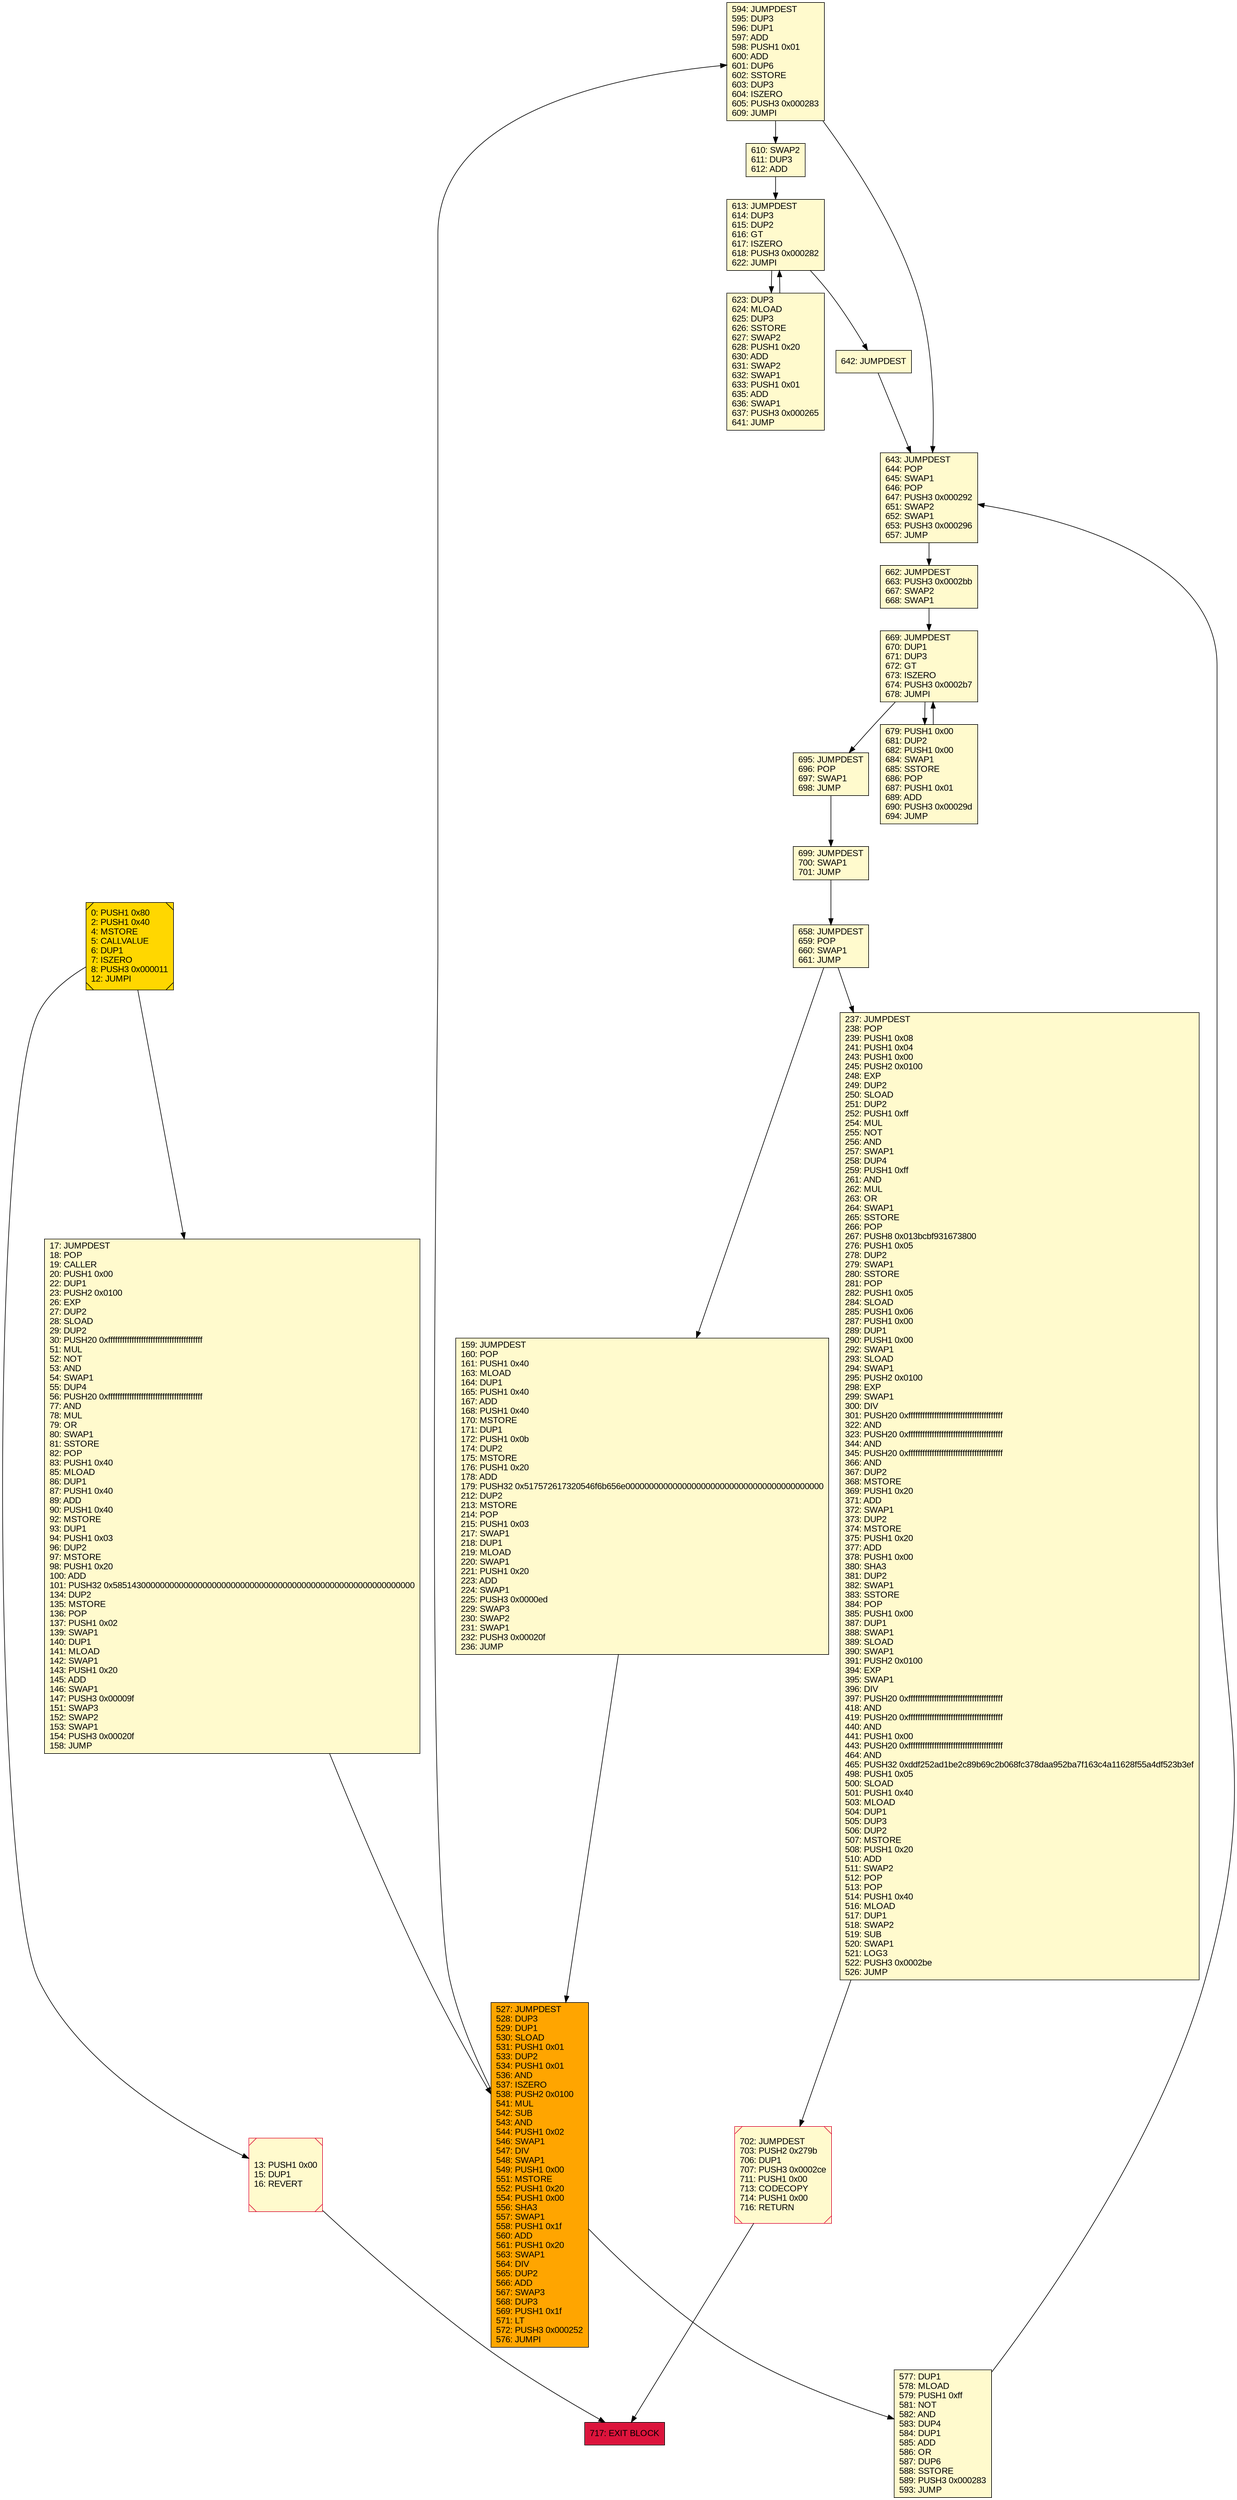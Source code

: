 digraph G {
bgcolor=transparent rankdir=UD;
node [shape=box style=filled color=black fillcolor=white fontname=arial fontcolor=black];
594 [label="594: JUMPDEST\l595: DUP3\l596: DUP1\l597: ADD\l598: PUSH1 0x01\l600: ADD\l601: DUP6\l602: SSTORE\l603: DUP3\l604: ISZERO\l605: PUSH3 0x000283\l609: JUMPI\l" fillcolor=lemonchiffon ];
237 [label="237: JUMPDEST\l238: POP\l239: PUSH1 0x08\l241: PUSH1 0x04\l243: PUSH1 0x00\l245: PUSH2 0x0100\l248: EXP\l249: DUP2\l250: SLOAD\l251: DUP2\l252: PUSH1 0xff\l254: MUL\l255: NOT\l256: AND\l257: SWAP1\l258: DUP4\l259: PUSH1 0xff\l261: AND\l262: MUL\l263: OR\l264: SWAP1\l265: SSTORE\l266: POP\l267: PUSH8 0x013bcbf931673800\l276: PUSH1 0x05\l278: DUP2\l279: SWAP1\l280: SSTORE\l281: POP\l282: PUSH1 0x05\l284: SLOAD\l285: PUSH1 0x06\l287: PUSH1 0x00\l289: DUP1\l290: PUSH1 0x00\l292: SWAP1\l293: SLOAD\l294: SWAP1\l295: PUSH2 0x0100\l298: EXP\l299: SWAP1\l300: DIV\l301: PUSH20 0xffffffffffffffffffffffffffffffffffffffff\l322: AND\l323: PUSH20 0xffffffffffffffffffffffffffffffffffffffff\l344: AND\l345: PUSH20 0xffffffffffffffffffffffffffffffffffffffff\l366: AND\l367: DUP2\l368: MSTORE\l369: PUSH1 0x20\l371: ADD\l372: SWAP1\l373: DUP2\l374: MSTORE\l375: PUSH1 0x20\l377: ADD\l378: PUSH1 0x00\l380: SHA3\l381: DUP2\l382: SWAP1\l383: SSTORE\l384: POP\l385: PUSH1 0x00\l387: DUP1\l388: SWAP1\l389: SLOAD\l390: SWAP1\l391: PUSH2 0x0100\l394: EXP\l395: SWAP1\l396: DIV\l397: PUSH20 0xffffffffffffffffffffffffffffffffffffffff\l418: AND\l419: PUSH20 0xffffffffffffffffffffffffffffffffffffffff\l440: AND\l441: PUSH1 0x00\l443: PUSH20 0xffffffffffffffffffffffffffffffffffffffff\l464: AND\l465: PUSH32 0xddf252ad1be2c89b69c2b068fc378daa952ba7f163c4a11628f55a4df523b3ef\l498: PUSH1 0x05\l500: SLOAD\l501: PUSH1 0x40\l503: MLOAD\l504: DUP1\l505: DUP3\l506: DUP2\l507: MSTORE\l508: PUSH1 0x20\l510: ADD\l511: SWAP2\l512: POP\l513: POP\l514: PUSH1 0x40\l516: MLOAD\l517: DUP1\l518: SWAP2\l519: SUB\l520: SWAP1\l521: LOG3\l522: PUSH3 0x0002be\l526: JUMP\l" fillcolor=lemonchiffon ];
610 [label="610: SWAP2\l611: DUP3\l612: ADD\l" fillcolor=lemonchiffon ];
658 [label="658: JUMPDEST\l659: POP\l660: SWAP1\l661: JUMP\l" fillcolor=lemonchiffon ];
613 [label="613: JUMPDEST\l614: DUP3\l615: DUP2\l616: GT\l617: ISZERO\l618: PUSH3 0x000282\l622: JUMPI\l" fillcolor=lemonchiffon ];
527 [label="527: JUMPDEST\l528: DUP3\l529: DUP1\l530: SLOAD\l531: PUSH1 0x01\l533: DUP2\l534: PUSH1 0x01\l536: AND\l537: ISZERO\l538: PUSH2 0x0100\l541: MUL\l542: SUB\l543: AND\l544: PUSH1 0x02\l546: SWAP1\l547: DIV\l548: SWAP1\l549: PUSH1 0x00\l551: MSTORE\l552: PUSH1 0x20\l554: PUSH1 0x00\l556: SHA3\l557: SWAP1\l558: PUSH1 0x1f\l560: ADD\l561: PUSH1 0x20\l563: SWAP1\l564: DIV\l565: DUP2\l566: ADD\l567: SWAP3\l568: DUP3\l569: PUSH1 0x1f\l571: LT\l572: PUSH3 0x000252\l576: JUMPI\l" fillcolor=orange ];
695 [label="695: JUMPDEST\l696: POP\l697: SWAP1\l698: JUMP\l" fillcolor=lemonchiffon ];
17 [label="17: JUMPDEST\l18: POP\l19: CALLER\l20: PUSH1 0x00\l22: DUP1\l23: PUSH2 0x0100\l26: EXP\l27: DUP2\l28: SLOAD\l29: DUP2\l30: PUSH20 0xffffffffffffffffffffffffffffffffffffffff\l51: MUL\l52: NOT\l53: AND\l54: SWAP1\l55: DUP4\l56: PUSH20 0xffffffffffffffffffffffffffffffffffffffff\l77: AND\l78: MUL\l79: OR\l80: SWAP1\l81: SSTORE\l82: POP\l83: PUSH1 0x40\l85: MLOAD\l86: DUP1\l87: PUSH1 0x40\l89: ADD\l90: PUSH1 0x40\l92: MSTORE\l93: DUP1\l94: PUSH1 0x03\l96: DUP2\l97: MSTORE\l98: PUSH1 0x20\l100: ADD\l101: PUSH32 0x5851430000000000000000000000000000000000000000000000000000000000\l134: DUP2\l135: MSTORE\l136: POP\l137: PUSH1 0x02\l139: SWAP1\l140: DUP1\l141: MLOAD\l142: SWAP1\l143: PUSH1 0x20\l145: ADD\l146: SWAP1\l147: PUSH3 0x00009f\l151: SWAP3\l152: SWAP2\l153: SWAP1\l154: PUSH3 0x00020f\l158: JUMP\l" fillcolor=lemonchiffon ];
13 [label="13: PUSH1 0x00\l15: DUP1\l16: REVERT\l" fillcolor=lemonchiffon shape=Msquare color=crimson ];
159 [label="159: JUMPDEST\l160: POP\l161: PUSH1 0x40\l163: MLOAD\l164: DUP1\l165: PUSH1 0x40\l167: ADD\l168: PUSH1 0x40\l170: MSTORE\l171: DUP1\l172: PUSH1 0x0b\l174: DUP2\l175: MSTORE\l176: PUSH1 0x20\l178: ADD\l179: PUSH32 0x517572617320546f6b656e000000000000000000000000000000000000000000\l212: DUP2\l213: MSTORE\l214: POP\l215: PUSH1 0x03\l217: SWAP1\l218: DUP1\l219: MLOAD\l220: SWAP1\l221: PUSH1 0x20\l223: ADD\l224: SWAP1\l225: PUSH3 0x0000ed\l229: SWAP3\l230: SWAP2\l231: SWAP1\l232: PUSH3 0x00020f\l236: JUMP\l" fillcolor=lemonchiffon ];
717 [label="717: EXIT BLOCK\l" fillcolor=crimson ];
702 [label="702: JUMPDEST\l703: PUSH2 0x279b\l706: DUP1\l707: PUSH3 0x0002ce\l711: PUSH1 0x00\l713: CODECOPY\l714: PUSH1 0x00\l716: RETURN\l" fillcolor=lemonchiffon shape=Msquare color=crimson ];
699 [label="699: JUMPDEST\l700: SWAP1\l701: JUMP\l" fillcolor=lemonchiffon ];
642 [label="642: JUMPDEST\l" fillcolor=lemonchiffon ];
623 [label="623: DUP3\l624: MLOAD\l625: DUP3\l626: SSTORE\l627: SWAP2\l628: PUSH1 0x20\l630: ADD\l631: SWAP2\l632: SWAP1\l633: PUSH1 0x01\l635: ADD\l636: SWAP1\l637: PUSH3 0x000265\l641: JUMP\l" fillcolor=lemonchiffon ];
0 [label="0: PUSH1 0x80\l2: PUSH1 0x40\l4: MSTORE\l5: CALLVALUE\l6: DUP1\l7: ISZERO\l8: PUSH3 0x000011\l12: JUMPI\l" fillcolor=lemonchiffon shape=Msquare fillcolor=gold ];
662 [label="662: JUMPDEST\l663: PUSH3 0x0002bb\l667: SWAP2\l668: SWAP1\l" fillcolor=lemonchiffon ];
643 [label="643: JUMPDEST\l644: POP\l645: SWAP1\l646: POP\l647: PUSH3 0x000292\l651: SWAP2\l652: SWAP1\l653: PUSH3 0x000296\l657: JUMP\l" fillcolor=lemonchiffon ];
679 [label="679: PUSH1 0x00\l681: DUP2\l682: PUSH1 0x00\l684: SWAP1\l685: SSTORE\l686: POP\l687: PUSH1 0x01\l689: ADD\l690: PUSH3 0x00029d\l694: JUMP\l" fillcolor=lemonchiffon ];
669 [label="669: JUMPDEST\l670: DUP1\l671: DUP3\l672: GT\l673: ISZERO\l674: PUSH3 0x0002b7\l678: JUMPI\l" fillcolor=lemonchiffon ];
577 [label="577: DUP1\l578: MLOAD\l579: PUSH1 0xff\l581: NOT\l582: AND\l583: DUP4\l584: DUP1\l585: ADD\l586: OR\l587: DUP6\l588: SSTORE\l589: PUSH3 0x000283\l593: JUMP\l" fillcolor=lemonchiffon ];
669 -> 679;
679 -> 669;
610 -> 613;
662 -> 669;
159 -> 527;
699 -> 658;
643 -> 662;
237 -> 702;
642 -> 643;
527 -> 577;
594 -> 643;
0 -> 17;
13 -> 717;
594 -> 610;
658 -> 237;
702 -> 717;
577 -> 643;
527 -> 594;
613 -> 642;
695 -> 699;
658 -> 159;
17 -> 527;
613 -> 623;
623 -> 613;
669 -> 695;
0 -> 13;
}